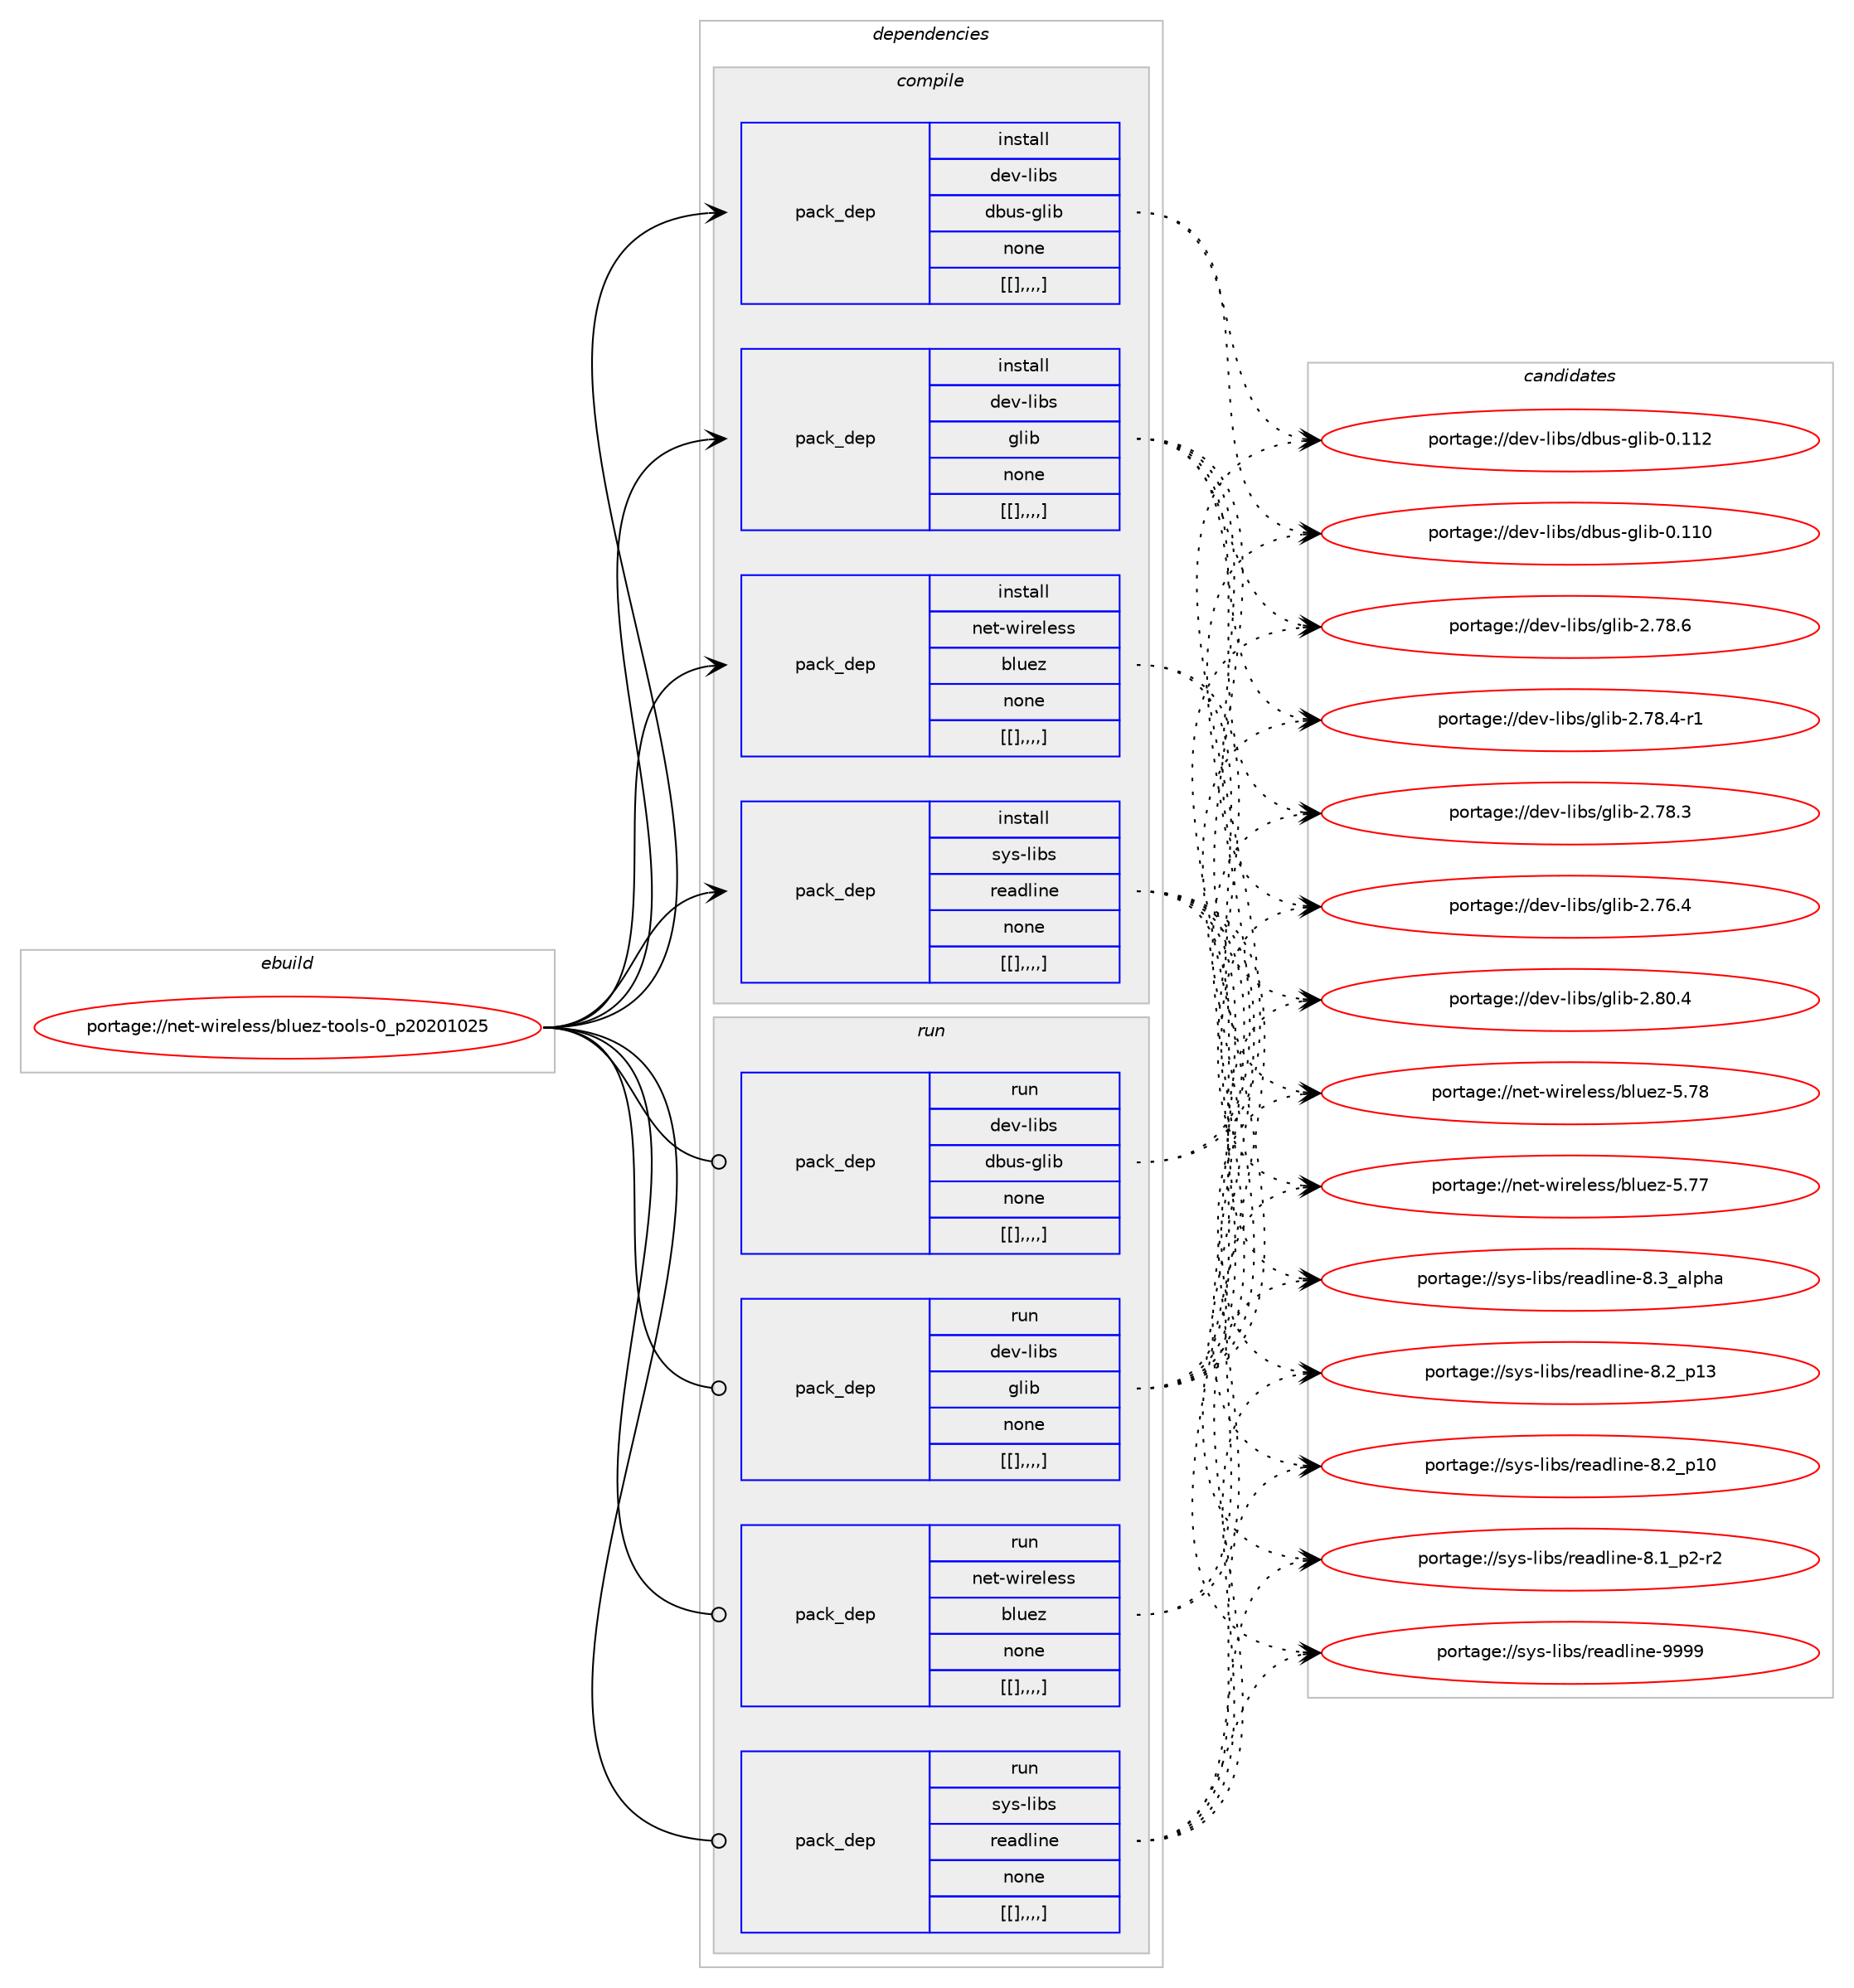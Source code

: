 digraph prolog {

# *************
# Graph options
# *************

newrank=true;
concentrate=true;
compound=true;
graph [rankdir=LR,fontname=Helvetica,fontsize=10,ranksep=1.5];#, ranksep=2.5, nodesep=0.2];
edge  [arrowhead=vee];
node  [fontname=Helvetica,fontsize=10];

# **********
# The ebuild
# **********

subgraph cluster_leftcol {
color=gray;
label=<<i>ebuild</i>>;
id [label="portage://net-wireless/bluez-tools-0_p20201025", color=red, width=4, href="../net-wireless/bluez-tools-0_p20201025.svg"];
}

# ****************
# The dependencies
# ****************

subgraph cluster_midcol {
color=gray;
label=<<i>dependencies</i>>;
subgraph cluster_compile {
fillcolor="#eeeeee";
style=filled;
label=<<i>compile</i>>;
subgraph pack288705 {
dependency397780 [label=<<TABLE BORDER="0" CELLBORDER="1" CELLSPACING="0" CELLPADDING="4" WIDTH="220"><TR><TD ROWSPAN="6" CELLPADDING="30">pack_dep</TD></TR><TR><TD WIDTH="110">install</TD></TR><TR><TD>dev-libs</TD></TR><TR><TD>dbus-glib</TD></TR><TR><TD>none</TD></TR><TR><TD>[[],,,,]</TD></TR></TABLE>>, shape=none, color=blue];
}
id:e -> dependency397780:w [weight=20,style="solid",arrowhead="vee"];
subgraph pack288706 {
dependency397781 [label=<<TABLE BORDER="0" CELLBORDER="1" CELLSPACING="0" CELLPADDING="4" WIDTH="220"><TR><TD ROWSPAN="6" CELLPADDING="30">pack_dep</TD></TR><TR><TD WIDTH="110">install</TD></TR><TR><TD>dev-libs</TD></TR><TR><TD>glib</TD></TR><TR><TD>none</TD></TR><TR><TD>[[],,,,]</TD></TR></TABLE>>, shape=none, color=blue];
}
id:e -> dependency397781:w [weight=20,style="solid",arrowhead="vee"];
subgraph pack288707 {
dependency397782 [label=<<TABLE BORDER="0" CELLBORDER="1" CELLSPACING="0" CELLPADDING="4" WIDTH="220"><TR><TD ROWSPAN="6" CELLPADDING="30">pack_dep</TD></TR><TR><TD WIDTH="110">install</TD></TR><TR><TD>net-wireless</TD></TR><TR><TD>bluez</TD></TR><TR><TD>none</TD></TR><TR><TD>[[],,,,]</TD></TR></TABLE>>, shape=none, color=blue];
}
id:e -> dependency397782:w [weight=20,style="solid",arrowhead="vee"];
subgraph pack288708 {
dependency397783 [label=<<TABLE BORDER="0" CELLBORDER="1" CELLSPACING="0" CELLPADDING="4" WIDTH="220"><TR><TD ROWSPAN="6" CELLPADDING="30">pack_dep</TD></TR><TR><TD WIDTH="110">install</TD></TR><TR><TD>sys-libs</TD></TR><TR><TD>readline</TD></TR><TR><TD>none</TD></TR><TR><TD>[[],,,,]</TD></TR></TABLE>>, shape=none, color=blue];
}
id:e -> dependency397783:w [weight=20,style="solid",arrowhead="vee"];
}
subgraph cluster_compileandrun {
fillcolor="#eeeeee";
style=filled;
label=<<i>compile and run</i>>;
}
subgraph cluster_run {
fillcolor="#eeeeee";
style=filled;
label=<<i>run</i>>;
subgraph pack288709 {
dependency397784 [label=<<TABLE BORDER="0" CELLBORDER="1" CELLSPACING="0" CELLPADDING="4" WIDTH="220"><TR><TD ROWSPAN="6" CELLPADDING="30">pack_dep</TD></TR><TR><TD WIDTH="110">run</TD></TR><TR><TD>dev-libs</TD></TR><TR><TD>dbus-glib</TD></TR><TR><TD>none</TD></TR><TR><TD>[[],,,,]</TD></TR></TABLE>>, shape=none, color=blue];
}
id:e -> dependency397784:w [weight=20,style="solid",arrowhead="odot"];
subgraph pack288710 {
dependency397785 [label=<<TABLE BORDER="0" CELLBORDER="1" CELLSPACING="0" CELLPADDING="4" WIDTH="220"><TR><TD ROWSPAN="6" CELLPADDING="30">pack_dep</TD></TR><TR><TD WIDTH="110">run</TD></TR><TR><TD>dev-libs</TD></TR><TR><TD>glib</TD></TR><TR><TD>none</TD></TR><TR><TD>[[],,,,]</TD></TR></TABLE>>, shape=none, color=blue];
}
id:e -> dependency397785:w [weight=20,style="solid",arrowhead="odot"];
subgraph pack288711 {
dependency397786 [label=<<TABLE BORDER="0" CELLBORDER="1" CELLSPACING="0" CELLPADDING="4" WIDTH="220"><TR><TD ROWSPAN="6" CELLPADDING="30">pack_dep</TD></TR><TR><TD WIDTH="110">run</TD></TR><TR><TD>net-wireless</TD></TR><TR><TD>bluez</TD></TR><TR><TD>none</TD></TR><TR><TD>[[],,,,]</TD></TR></TABLE>>, shape=none, color=blue];
}
id:e -> dependency397786:w [weight=20,style="solid",arrowhead="odot"];
subgraph pack288712 {
dependency397787 [label=<<TABLE BORDER="0" CELLBORDER="1" CELLSPACING="0" CELLPADDING="4" WIDTH="220"><TR><TD ROWSPAN="6" CELLPADDING="30">pack_dep</TD></TR><TR><TD WIDTH="110">run</TD></TR><TR><TD>sys-libs</TD></TR><TR><TD>readline</TD></TR><TR><TD>none</TD></TR><TR><TD>[[],,,,]</TD></TR></TABLE>>, shape=none, color=blue];
}
id:e -> dependency397787:w [weight=20,style="solid",arrowhead="odot"];
}
}

# **************
# The candidates
# **************

subgraph cluster_choices {
rank=same;
color=gray;
label=<<i>candidates</i>>;

subgraph choice288705 {
color=black;
nodesep=1;
choice100101118451081059811547100981171154510310810598454846494950 [label="portage://dev-libs/dbus-glib-0.112", color=red, width=4,href="../dev-libs/dbus-glib-0.112.svg"];
choice100101118451081059811547100981171154510310810598454846494948 [label="portage://dev-libs/dbus-glib-0.110", color=red, width=4,href="../dev-libs/dbus-glib-0.110.svg"];
dependency397780:e -> choice100101118451081059811547100981171154510310810598454846494950:w [style=dotted,weight="100"];
dependency397780:e -> choice100101118451081059811547100981171154510310810598454846494948:w [style=dotted,weight="100"];
}
subgraph choice288706 {
color=black;
nodesep=1;
choice1001011184510810598115471031081059845504656484652 [label="portage://dev-libs/glib-2.80.4", color=red, width=4,href="../dev-libs/glib-2.80.4.svg"];
choice1001011184510810598115471031081059845504655564654 [label="portage://dev-libs/glib-2.78.6", color=red, width=4,href="../dev-libs/glib-2.78.6.svg"];
choice10010111845108105981154710310810598455046555646524511449 [label="portage://dev-libs/glib-2.78.4-r1", color=red, width=4,href="../dev-libs/glib-2.78.4-r1.svg"];
choice1001011184510810598115471031081059845504655564651 [label="portage://dev-libs/glib-2.78.3", color=red, width=4,href="../dev-libs/glib-2.78.3.svg"];
choice1001011184510810598115471031081059845504655544652 [label="portage://dev-libs/glib-2.76.4", color=red, width=4,href="../dev-libs/glib-2.76.4.svg"];
dependency397781:e -> choice1001011184510810598115471031081059845504656484652:w [style=dotted,weight="100"];
dependency397781:e -> choice1001011184510810598115471031081059845504655564654:w [style=dotted,weight="100"];
dependency397781:e -> choice10010111845108105981154710310810598455046555646524511449:w [style=dotted,weight="100"];
dependency397781:e -> choice1001011184510810598115471031081059845504655564651:w [style=dotted,weight="100"];
dependency397781:e -> choice1001011184510810598115471031081059845504655544652:w [style=dotted,weight="100"];
}
subgraph choice288707 {
color=black;
nodesep=1;
choice1101011164511910511410110810111511547981081171011224553465556 [label="portage://net-wireless/bluez-5.78", color=red, width=4,href="../net-wireless/bluez-5.78.svg"];
choice1101011164511910511410110810111511547981081171011224553465555 [label="portage://net-wireless/bluez-5.77", color=red, width=4,href="../net-wireless/bluez-5.77.svg"];
dependency397782:e -> choice1101011164511910511410110810111511547981081171011224553465556:w [style=dotted,weight="100"];
dependency397782:e -> choice1101011164511910511410110810111511547981081171011224553465555:w [style=dotted,weight="100"];
}
subgraph choice288708 {
color=black;
nodesep=1;
choice115121115451081059811547114101971001081051101014557575757 [label="portage://sys-libs/readline-9999", color=red, width=4,href="../sys-libs/readline-9999.svg"];
choice1151211154510810598115471141019710010810511010145564651959710811210497 [label="portage://sys-libs/readline-8.3_alpha", color=red, width=4,href="../sys-libs/readline-8.3_alpha.svg"];
choice1151211154510810598115471141019710010810511010145564650951124951 [label="portage://sys-libs/readline-8.2_p13", color=red, width=4,href="../sys-libs/readline-8.2_p13.svg"];
choice1151211154510810598115471141019710010810511010145564650951124948 [label="portage://sys-libs/readline-8.2_p10", color=red, width=4,href="../sys-libs/readline-8.2_p10.svg"];
choice115121115451081059811547114101971001081051101014556464995112504511450 [label="portage://sys-libs/readline-8.1_p2-r2", color=red, width=4,href="../sys-libs/readline-8.1_p2-r2.svg"];
dependency397783:e -> choice115121115451081059811547114101971001081051101014557575757:w [style=dotted,weight="100"];
dependency397783:e -> choice1151211154510810598115471141019710010810511010145564651959710811210497:w [style=dotted,weight="100"];
dependency397783:e -> choice1151211154510810598115471141019710010810511010145564650951124951:w [style=dotted,weight="100"];
dependency397783:e -> choice1151211154510810598115471141019710010810511010145564650951124948:w [style=dotted,weight="100"];
dependency397783:e -> choice115121115451081059811547114101971001081051101014556464995112504511450:w [style=dotted,weight="100"];
}
subgraph choice288709 {
color=black;
nodesep=1;
choice100101118451081059811547100981171154510310810598454846494950 [label="portage://dev-libs/dbus-glib-0.112", color=red, width=4,href="../dev-libs/dbus-glib-0.112.svg"];
choice100101118451081059811547100981171154510310810598454846494948 [label="portage://dev-libs/dbus-glib-0.110", color=red, width=4,href="../dev-libs/dbus-glib-0.110.svg"];
dependency397784:e -> choice100101118451081059811547100981171154510310810598454846494950:w [style=dotted,weight="100"];
dependency397784:e -> choice100101118451081059811547100981171154510310810598454846494948:w [style=dotted,weight="100"];
}
subgraph choice288710 {
color=black;
nodesep=1;
choice1001011184510810598115471031081059845504656484652 [label="portage://dev-libs/glib-2.80.4", color=red, width=4,href="../dev-libs/glib-2.80.4.svg"];
choice1001011184510810598115471031081059845504655564654 [label="portage://dev-libs/glib-2.78.6", color=red, width=4,href="../dev-libs/glib-2.78.6.svg"];
choice10010111845108105981154710310810598455046555646524511449 [label="portage://dev-libs/glib-2.78.4-r1", color=red, width=4,href="../dev-libs/glib-2.78.4-r1.svg"];
choice1001011184510810598115471031081059845504655564651 [label="portage://dev-libs/glib-2.78.3", color=red, width=4,href="../dev-libs/glib-2.78.3.svg"];
choice1001011184510810598115471031081059845504655544652 [label="portage://dev-libs/glib-2.76.4", color=red, width=4,href="../dev-libs/glib-2.76.4.svg"];
dependency397785:e -> choice1001011184510810598115471031081059845504656484652:w [style=dotted,weight="100"];
dependency397785:e -> choice1001011184510810598115471031081059845504655564654:w [style=dotted,weight="100"];
dependency397785:e -> choice10010111845108105981154710310810598455046555646524511449:w [style=dotted,weight="100"];
dependency397785:e -> choice1001011184510810598115471031081059845504655564651:w [style=dotted,weight="100"];
dependency397785:e -> choice1001011184510810598115471031081059845504655544652:w [style=dotted,weight="100"];
}
subgraph choice288711 {
color=black;
nodesep=1;
choice1101011164511910511410110810111511547981081171011224553465556 [label="portage://net-wireless/bluez-5.78", color=red, width=4,href="../net-wireless/bluez-5.78.svg"];
choice1101011164511910511410110810111511547981081171011224553465555 [label="portage://net-wireless/bluez-5.77", color=red, width=4,href="../net-wireless/bluez-5.77.svg"];
dependency397786:e -> choice1101011164511910511410110810111511547981081171011224553465556:w [style=dotted,weight="100"];
dependency397786:e -> choice1101011164511910511410110810111511547981081171011224553465555:w [style=dotted,weight="100"];
}
subgraph choice288712 {
color=black;
nodesep=1;
choice115121115451081059811547114101971001081051101014557575757 [label="portage://sys-libs/readline-9999", color=red, width=4,href="../sys-libs/readline-9999.svg"];
choice1151211154510810598115471141019710010810511010145564651959710811210497 [label="portage://sys-libs/readline-8.3_alpha", color=red, width=4,href="../sys-libs/readline-8.3_alpha.svg"];
choice1151211154510810598115471141019710010810511010145564650951124951 [label="portage://sys-libs/readline-8.2_p13", color=red, width=4,href="../sys-libs/readline-8.2_p13.svg"];
choice1151211154510810598115471141019710010810511010145564650951124948 [label="portage://sys-libs/readline-8.2_p10", color=red, width=4,href="../sys-libs/readline-8.2_p10.svg"];
choice115121115451081059811547114101971001081051101014556464995112504511450 [label="portage://sys-libs/readline-8.1_p2-r2", color=red, width=4,href="../sys-libs/readline-8.1_p2-r2.svg"];
dependency397787:e -> choice115121115451081059811547114101971001081051101014557575757:w [style=dotted,weight="100"];
dependency397787:e -> choice1151211154510810598115471141019710010810511010145564651959710811210497:w [style=dotted,weight="100"];
dependency397787:e -> choice1151211154510810598115471141019710010810511010145564650951124951:w [style=dotted,weight="100"];
dependency397787:e -> choice1151211154510810598115471141019710010810511010145564650951124948:w [style=dotted,weight="100"];
dependency397787:e -> choice115121115451081059811547114101971001081051101014556464995112504511450:w [style=dotted,weight="100"];
}
}

}

